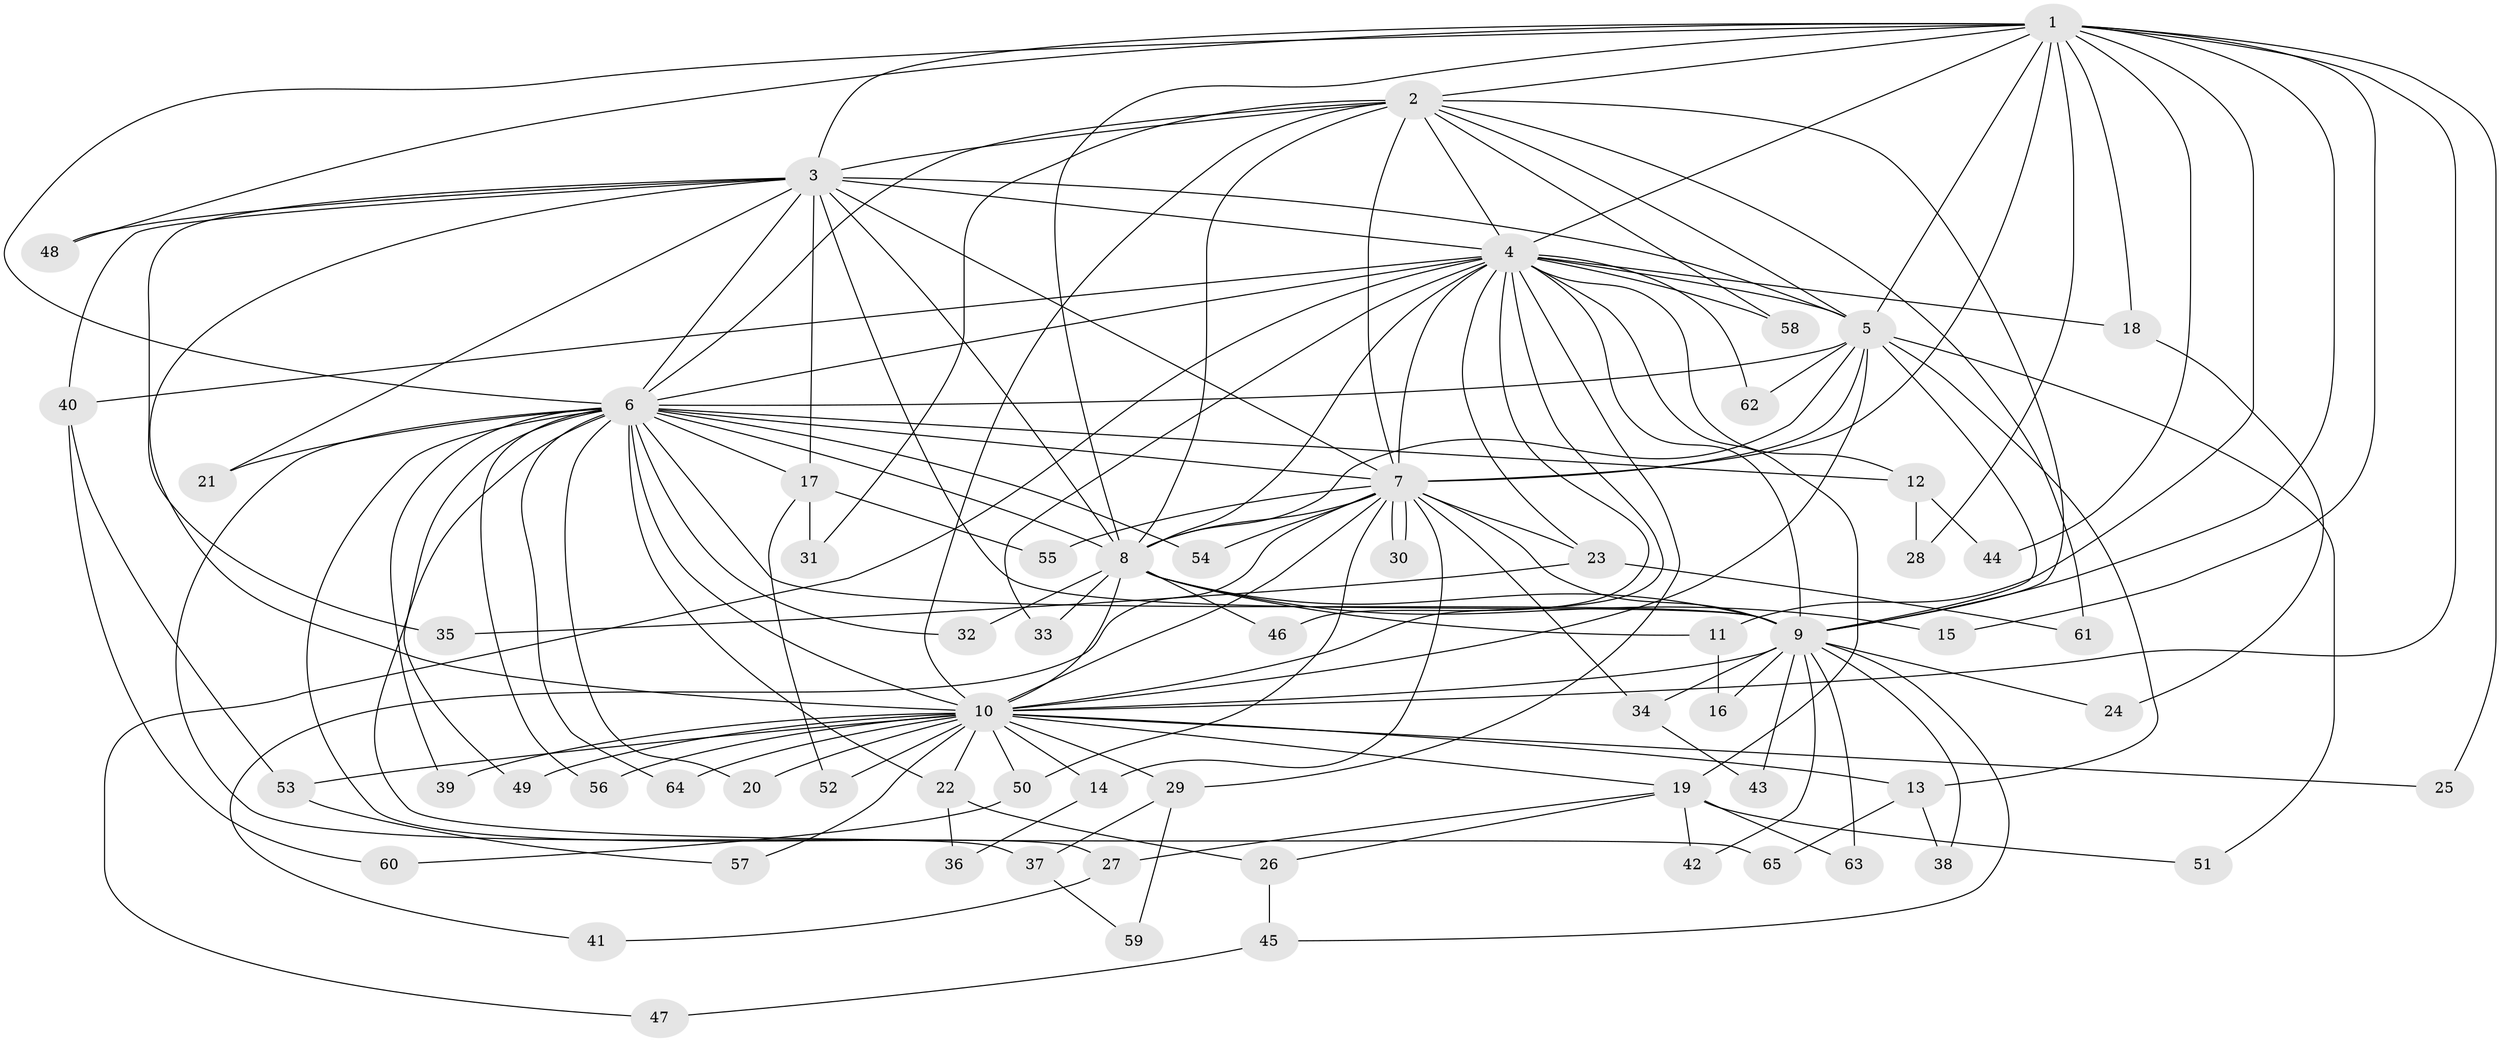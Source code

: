 // coarse degree distribution, {8: 0.1, 9: 0.1, 11: 0.05, 12: 0.1, 15: 0.05, 6: 0.15, 10: 0.05, 5: 0.15, 2: 0.1, 3: 0.1, 1: 0.05}
// Generated by graph-tools (version 1.1) at 2025/49/03/04/25 22:49:46]
// undirected, 65 vertices, 155 edges
graph export_dot {
  node [color=gray90,style=filled];
  1;
  2;
  3;
  4;
  5;
  6;
  7;
  8;
  9;
  10;
  11;
  12;
  13;
  14;
  15;
  16;
  17;
  18;
  19;
  20;
  21;
  22;
  23;
  24;
  25;
  26;
  27;
  28;
  29;
  30;
  31;
  32;
  33;
  34;
  35;
  36;
  37;
  38;
  39;
  40;
  41;
  42;
  43;
  44;
  45;
  46;
  47;
  48;
  49;
  50;
  51;
  52;
  53;
  54;
  55;
  56;
  57;
  58;
  59;
  60;
  61;
  62;
  63;
  64;
  65;
  1 -- 2;
  1 -- 3;
  1 -- 4;
  1 -- 5;
  1 -- 6;
  1 -- 7;
  1 -- 8;
  1 -- 9;
  1 -- 10;
  1 -- 11;
  1 -- 15;
  1 -- 18;
  1 -- 25;
  1 -- 28;
  1 -- 44;
  1 -- 48;
  2 -- 3;
  2 -- 4;
  2 -- 5;
  2 -- 6;
  2 -- 7;
  2 -- 8;
  2 -- 9;
  2 -- 10;
  2 -- 31;
  2 -- 58;
  2 -- 61;
  3 -- 4;
  3 -- 5;
  3 -- 6;
  3 -- 7;
  3 -- 8;
  3 -- 9;
  3 -- 10;
  3 -- 17;
  3 -- 21;
  3 -- 35;
  3 -- 40;
  3 -- 48;
  4 -- 5;
  4 -- 6;
  4 -- 7;
  4 -- 8;
  4 -- 9;
  4 -- 10;
  4 -- 12;
  4 -- 18;
  4 -- 19;
  4 -- 23;
  4 -- 29;
  4 -- 33;
  4 -- 40;
  4 -- 46;
  4 -- 47;
  4 -- 58;
  4 -- 62;
  5 -- 6;
  5 -- 7;
  5 -- 8;
  5 -- 9;
  5 -- 10;
  5 -- 13;
  5 -- 51;
  5 -- 62;
  6 -- 7;
  6 -- 8;
  6 -- 9;
  6 -- 10;
  6 -- 12;
  6 -- 17;
  6 -- 20;
  6 -- 21;
  6 -- 22;
  6 -- 27;
  6 -- 32;
  6 -- 37;
  6 -- 39;
  6 -- 49;
  6 -- 54;
  6 -- 56;
  6 -- 64;
  6 -- 65;
  7 -- 8;
  7 -- 9;
  7 -- 10;
  7 -- 14;
  7 -- 23;
  7 -- 30;
  7 -- 30;
  7 -- 34;
  7 -- 41;
  7 -- 50;
  7 -- 54;
  7 -- 55;
  8 -- 9;
  8 -- 10;
  8 -- 11;
  8 -- 15;
  8 -- 32;
  8 -- 33;
  8 -- 46;
  9 -- 10;
  9 -- 16;
  9 -- 24;
  9 -- 34;
  9 -- 38;
  9 -- 42;
  9 -- 43;
  9 -- 45;
  9 -- 63;
  10 -- 13;
  10 -- 14;
  10 -- 19;
  10 -- 20;
  10 -- 22;
  10 -- 25;
  10 -- 29;
  10 -- 39;
  10 -- 49;
  10 -- 50;
  10 -- 52;
  10 -- 53;
  10 -- 56;
  10 -- 57;
  10 -- 64;
  11 -- 16;
  12 -- 28;
  12 -- 44;
  13 -- 38;
  13 -- 65;
  14 -- 36;
  17 -- 31;
  17 -- 52;
  17 -- 55;
  18 -- 24;
  19 -- 26;
  19 -- 27;
  19 -- 42;
  19 -- 51;
  19 -- 63;
  22 -- 26;
  22 -- 36;
  23 -- 35;
  23 -- 61;
  26 -- 45;
  27 -- 41;
  29 -- 37;
  29 -- 59;
  34 -- 43;
  37 -- 59;
  40 -- 53;
  40 -- 60;
  45 -- 47;
  50 -- 60;
  53 -- 57;
}
